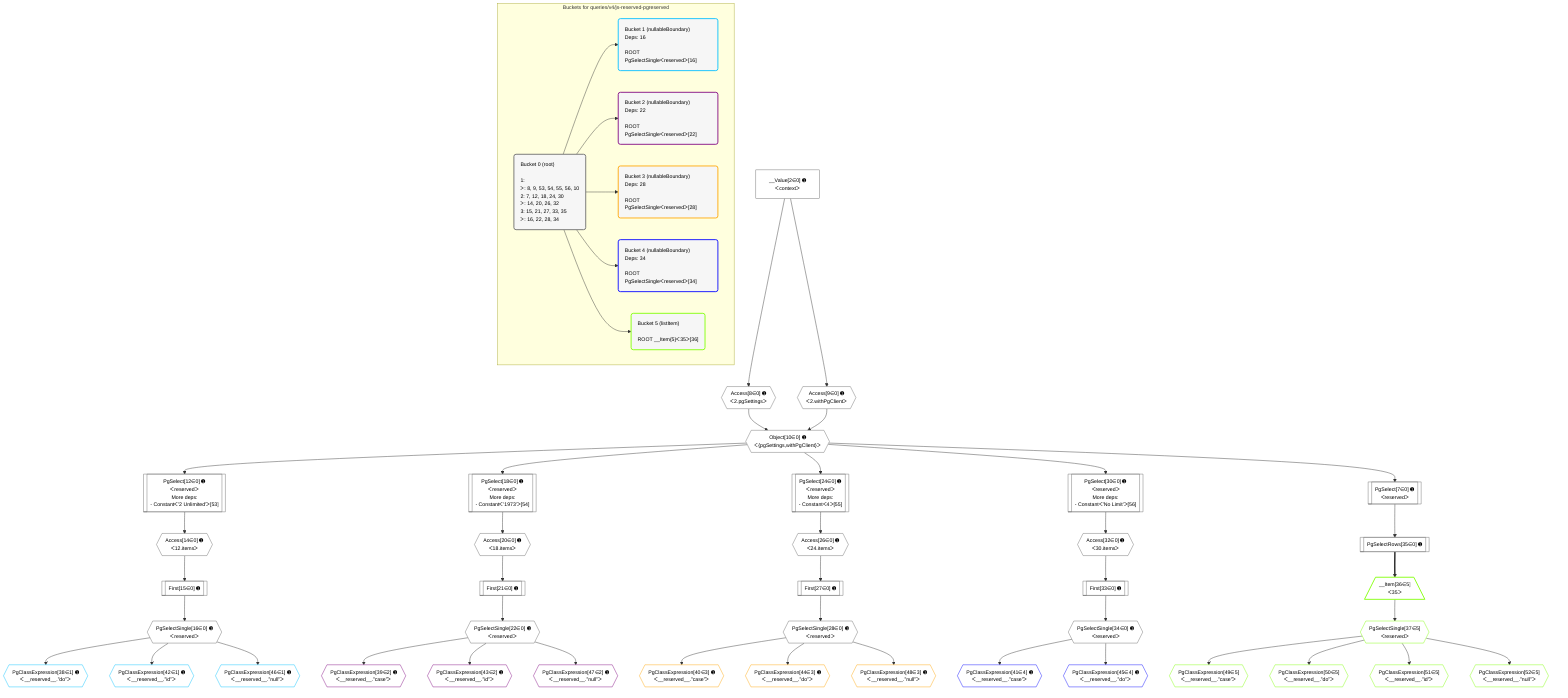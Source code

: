 %%{init: {'themeVariables': { 'fontSize': '12px'}}}%%
graph TD
    classDef path fill:#eee,stroke:#000,color:#000
    classDef plan fill:#fff,stroke-width:1px,color:#000
    classDef itemplan fill:#fff,stroke-width:2px,color:#000
    classDef unbatchedplan fill:#dff,stroke-width:1px,color:#000
    classDef sideeffectplan fill:#fcc,stroke-width:2px,color:#000
    classDef bucket fill:#f6f6f6,color:#000,stroke-width:2px,text-align:left

    subgraph "Buckets for queries/v4/js-reserved-pgreserved"
    Bucket0("Bucket 0 (root)<br /><br />1: <br />ᐳ: 8, 9, 53, 54, 55, 56, 10<br />2: 7, 12, 18, 24, 30<br />ᐳ: 14, 20, 26, 32<br />3: 15, 21, 27, 33, 35<br />ᐳ: 16, 22, 28, 34"):::bucket
    Bucket1("Bucket 1 (nullableBoundary)<br />Deps: 16<br /><br />ROOT PgSelectSingleᐸreservedᐳ[16]"):::bucket
    Bucket2("Bucket 2 (nullableBoundary)<br />Deps: 22<br /><br />ROOT PgSelectSingleᐸreservedᐳ[22]"):::bucket
    Bucket3("Bucket 3 (nullableBoundary)<br />Deps: 28<br /><br />ROOT PgSelectSingleᐸreservedᐳ[28]"):::bucket
    Bucket4("Bucket 4 (nullableBoundary)<br />Deps: 34<br /><br />ROOT PgSelectSingleᐸreservedᐳ[34]"):::bucket
    Bucket5("Bucket 5 (listItem)<br /><br />ROOT __Item{5}ᐸ35ᐳ[36]"):::bucket
    end
    Bucket0 --> Bucket1 & Bucket2 & Bucket3 & Bucket4 & Bucket5

    %% plan dependencies
    Object10{{"Object[10∈0] ➊<br />ᐸ{pgSettings,withPgClient}ᐳ"}}:::plan
    Access8{{"Access[8∈0] ➊<br />ᐸ2.pgSettingsᐳ"}}:::plan
    Access9{{"Access[9∈0] ➊<br />ᐸ2.withPgClientᐳ"}}:::plan
    Access8 & Access9 --> Object10
    PgSelect12[["PgSelect[12∈0] ➊<br />ᐸreservedᐳ<br />More deps:<br />- Constantᐸ'2 Unlimited'ᐳ[53]"]]:::plan
    Object10 --> PgSelect12
    PgSelect18[["PgSelect[18∈0] ➊<br />ᐸreservedᐳ<br />More deps:<br />- Constantᐸ'1973'ᐳ[54]"]]:::plan
    Object10 --> PgSelect18
    PgSelect24[["PgSelect[24∈0] ➊<br />ᐸreservedᐳ<br />More deps:<br />- Constantᐸ4ᐳ[55]"]]:::plan
    Object10 --> PgSelect24
    PgSelect30[["PgSelect[30∈0] ➊<br />ᐸreservedᐳ<br />More deps:<br />- Constantᐸ'No Limit'ᐳ[56]"]]:::plan
    Object10 --> PgSelect30
    PgSelect7[["PgSelect[7∈0] ➊<br />ᐸreservedᐳ"]]:::plan
    Object10 --> PgSelect7
    __Value2["__Value[2∈0] ➊<br />ᐸcontextᐳ"]:::plan
    __Value2 --> Access8
    __Value2 --> Access9
    Access14{{"Access[14∈0] ➊<br />ᐸ12.itemsᐳ"}}:::plan
    PgSelect12 --> Access14
    First15[["First[15∈0] ➊"]]:::plan
    Access14 --> First15
    PgSelectSingle16{{"PgSelectSingle[16∈0] ➊<br />ᐸreservedᐳ"}}:::plan
    First15 --> PgSelectSingle16
    Access20{{"Access[20∈0] ➊<br />ᐸ18.itemsᐳ"}}:::plan
    PgSelect18 --> Access20
    First21[["First[21∈0] ➊"]]:::plan
    Access20 --> First21
    PgSelectSingle22{{"PgSelectSingle[22∈0] ➊<br />ᐸreservedᐳ"}}:::plan
    First21 --> PgSelectSingle22
    Access26{{"Access[26∈0] ➊<br />ᐸ24.itemsᐳ"}}:::plan
    PgSelect24 --> Access26
    First27[["First[27∈0] ➊"]]:::plan
    Access26 --> First27
    PgSelectSingle28{{"PgSelectSingle[28∈0] ➊<br />ᐸreservedᐳ"}}:::plan
    First27 --> PgSelectSingle28
    Access32{{"Access[32∈0] ➊<br />ᐸ30.itemsᐳ"}}:::plan
    PgSelect30 --> Access32
    First33[["First[33∈0] ➊"]]:::plan
    Access32 --> First33
    PgSelectSingle34{{"PgSelectSingle[34∈0] ➊<br />ᐸreservedᐳ"}}:::plan
    First33 --> PgSelectSingle34
    PgSelectRows35[["PgSelectRows[35∈0] ➊"]]:::plan
    PgSelect7 --> PgSelectRows35
    PgClassExpression38{{"PgClassExpression[38∈1] ➊<br />ᐸ__reserved__.”do”ᐳ"}}:::plan
    PgSelectSingle16 --> PgClassExpression38
    PgClassExpression42{{"PgClassExpression[42∈1] ➊<br />ᐸ__reserved__.”id”ᐳ"}}:::plan
    PgSelectSingle16 --> PgClassExpression42
    PgClassExpression46{{"PgClassExpression[46∈1] ➊<br />ᐸ__reserved__.”null”ᐳ"}}:::plan
    PgSelectSingle16 --> PgClassExpression46
    PgClassExpression39{{"PgClassExpression[39∈2] ➊<br />ᐸ__reserved__.”case”ᐳ"}}:::plan
    PgSelectSingle22 --> PgClassExpression39
    PgClassExpression43{{"PgClassExpression[43∈2] ➊<br />ᐸ__reserved__.”id”ᐳ"}}:::plan
    PgSelectSingle22 --> PgClassExpression43
    PgClassExpression47{{"PgClassExpression[47∈2] ➊<br />ᐸ__reserved__.”null”ᐳ"}}:::plan
    PgSelectSingle22 --> PgClassExpression47
    PgClassExpression40{{"PgClassExpression[40∈3] ➊<br />ᐸ__reserved__.”case”ᐳ"}}:::plan
    PgSelectSingle28 --> PgClassExpression40
    PgClassExpression44{{"PgClassExpression[44∈3] ➊<br />ᐸ__reserved__.”do”ᐳ"}}:::plan
    PgSelectSingle28 --> PgClassExpression44
    PgClassExpression48{{"PgClassExpression[48∈3] ➊<br />ᐸ__reserved__.”null”ᐳ"}}:::plan
    PgSelectSingle28 --> PgClassExpression48
    PgClassExpression41{{"PgClassExpression[41∈4] ➊<br />ᐸ__reserved__.”case”ᐳ"}}:::plan
    PgSelectSingle34 --> PgClassExpression41
    PgClassExpression45{{"PgClassExpression[45∈4] ➊<br />ᐸ__reserved__.”do”ᐳ"}}:::plan
    PgSelectSingle34 --> PgClassExpression45
    __Item36[/"__Item[36∈5]<br />ᐸ35ᐳ"\]:::itemplan
    PgSelectRows35 ==> __Item36
    PgSelectSingle37{{"PgSelectSingle[37∈5]<br />ᐸreservedᐳ"}}:::plan
    __Item36 --> PgSelectSingle37
    PgClassExpression49{{"PgClassExpression[49∈5]<br />ᐸ__reserved__.”case”ᐳ"}}:::plan
    PgSelectSingle37 --> PgClassExpression49
    PgClassExpression50{{"PgClassExpression[50∈5]<br />ᐸ__reserved__.”do”ᐳ"}}:::plan
    PgSelectSingle37 --> PgClassExpression50
    PgClassExpression51{{"PgClassExpression[51∈5]<br />ᐸ__reserved__.”id”ᐳ"}}:::plan
    PgSelectSingle37 --> PgClassExpression51
    PgClassExpression52{{"PgClassExpression[52∈5]<br />ᐸ__reserved__.”null”ᐳ"}}:::plan
    PgSelectSingle37 --> PgClassExpression52

    %% define steps
    classDef bucket0 stroke:#696969
    class Bucket0,__Value2,PgSelect7,Access8,Access9,Object10,PgSelect12,Access14,First15,PgSelectSingle16,PgSelect18,Access20,First21,PgSelectSingle22,PgSelect24,Access26,First27,PgSelectSingle28,PgSelect30,Access32,First33,PgSelectSingle34,PgSelectRows35 bucket0
    classDef bucket1 stroke:#00bfff
    class Bucket1,PgClassExpression38,PgClassExpression42,PgClassExpression46 bucket1
    classDef bucket2 stroke:#7f007f
    class Bucket2,PgClassExpression39,PgClassExpression43,PgClassExpression47 bucket2
    classDef bucket3 stroke:#ffa500
    class Bucket3,PgClassExpression40,PgClassExpression44,PgClassExpression48 bucket3
    classDef bucket4 stroke:#0000ff
    class Bucket4,PgClassExpression41,PgClassExpression45 bucket4
    classDef bucket5 stroke:#7fff00
    class Bucket5,__Item36,PgSelectSingle37,PgClassExpression49,PgClassExpression50,PgClassExpression51,PgClassExpression52 bucket5